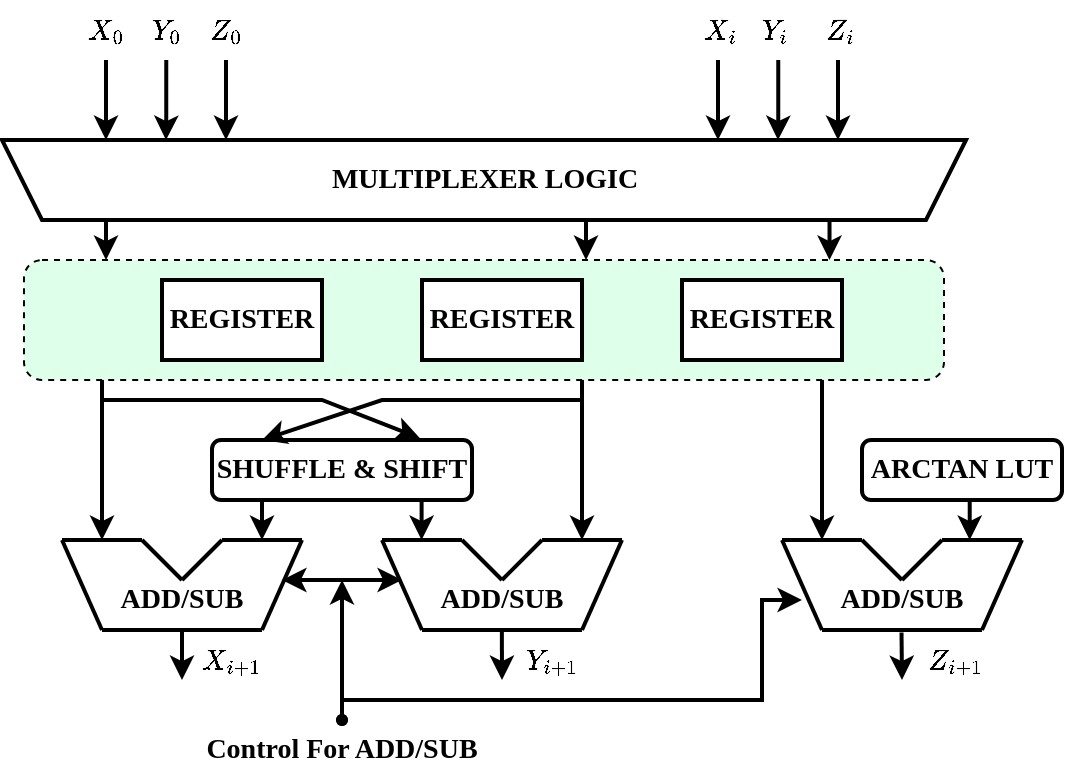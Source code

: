 <mxfile version="24.5.3" type="github">
  <diagram name="Page-1" id="ql6m_ZgaA60PkztiTODW">
    <mxGraphModel dx="875" dy="435" grid="1" gridSize="10" guides="1" tooltips="1" connect="1" arrows="1" fold="1" page="1" pageScale="1" pageWidth="827" pageHeight="1169" math="1" shadow="0">
      <root>
        <mxCell id="0" />
        <mxCell id="1" parent="0" />
        <mxCell id="_gMbThMDCobWxwOanba--158" value="" style="rounded=1;whiteSpace=wrap;html=1;dashed=1;fillColor=#DEFFE9;" vertex="1" parent="1">
          <mxGeometry x="121" y="210" width="460" height="60" as="geometry" />
        </mxCell>
        <mxCell id="_gMbThMDCobWxwOanba--1" value="" style="shape=trapezoid;perimeter=trapezoidPerimeter;whiteSpace=wrap;html=1;fixedSize=1;rotation=-180;strokeWidth=2;" vertex="1" parent="1">
          <mxGeometry x="110" y="150" width="482" height="40" as="geometry" />
        </mxCell>
        <mxCell id="_gMbThMDCobWxwOanba--4" value="" style="rounded=0;whiteSpace=wrap;html=1;strokeWidth=2;" vertex="1" parent="1">
          <mxGeometry x="190" y="220" width="80" height="40" as="geometry" />
        </mxCell>
        <mxCell id="_gMbThMDCobWxwOanba--5" value="" style="rounded=0;whiteSpace=wrap;html=1;strokeWidth=2;" vertex="1" parent="1">
          <mxGeometry x="320" y="220" width="80" height="40" as="geometry" />
        </mxCell>
        <mxCell id="_gMbThMDCobWxwOanba--6" value="" style="rounded=0;whiteSpace=wrap;html=1;strokeWidth=2;" vertex="1" parent="1">
          <mxGeometry x="450" y="220" width="80" height="40" as="geometry" />
        </mxCell>
        <mxCell id="_gMbThMDCobWxwOanba--7" value="" style="line;strokeWidth=2;html=1;" vertex="1" parent="1">
          <mxGeometry x="160" y="390" width="80" height="10" as="geometry" />
        </mxCell>
        <mxCell id="_gMbThMDCobWxwOanba--8" value="" style="endArrow=none;html=1;rounded=0;exitX=0;exitY=0.5;exitDx=0;exitDy=0;exitPerimeter=0;strokeWidth=2;" edge="1" parent="1" source="_gMbThMDCobWxwOanba--7">
          <mxGeometry width="50" height="50" relative="1" as="geometry">
            <mxPoint x="350" y="250" as="sourcePoint" />
            <mxPoint x="140" y="350" as="targetPoint" />
          </mxGeometry>
        </mxCell>
        <mxCell id="_gMbThMDCobWxwOanba--9" value="" style="endArrow=none;html=1;rounded=0;exitX=1;exitY=0.5;exitDx=0;exitDy=0;exitPerimeter=0;strokeWidth=2;" edge="1" parent="1" source="_gMbThMDCobWxwOanba--7">
          <mxGeometry width="50" height="50" relative="1" as="geometry">
            <mxPoint x="350" y="250" as="sourcePoint" />
            <mxPoint x="260" y="350" as="targetPoint" />
          </mxGeometry>
        </mxCell>
        <mxCell id="_gMbThMDCobWxwOanba--10" value="" style="endArrow=none;html=1;rounded=0;strokeWidth=2;" edge="1" parent="1">
          <mxGeometry width="50" height="50" relative="1" as="geometry">
            <mxPoint x="140" y="350" as="sourcePoint" />
            <mxPoint x="180" y="350" as="targetPoint" />
          </mxGeometry>
        </mxCell>
        <mxCell id="_gMbThMDCobWxwOanba--11" value="" style="endArrow=none;html=1;rounded=0;strokeWidth=2;" edge="1" parent="1">
          <mxGeometry width="50" height="50" relative="1" as="geometry">
            <mxPoint x="220" y="350" as="sourcePoint" />
            <mxPoint x="260" y="350" as="targetPoint" />
          </mxGeometry>
        </mxCell>
        <mxCell id="_gMbThMDCobWxwOanba--12" value="" style="endArrow=none;html=1;rounded=0;strokeWidth=2;" edge="1" parent="1">
          <mxGeometry width="50" height="50" relative="1" as="geometry">
            <mxPoint x="180" y="350" as="sourcePoint" />
            <mxPoint x="200" y="370" as="targetPoint" />
          </mxGeometry>
        </mxCell>
        <mxCell id="_gMbThMDCobWxwOanba--13" value="" style="endArrow=none;html=1;rounded=0;strokeWidth=2;" edge="1" parent="1">
          <mxGeometry width="50" height="50" relative="1" as="geometry">
            <mxPoint x="200" y="370" as="sourcePoint" />
            <mxPoint x="220" y="350" as="targetPoint" />
          </mxGeometry>
        </mxCell>
        <mxCell id="_gMbThMDCobWxwOanba--14" value="" style="line;strokeWidth=2;html=1;" vertex="1" parent="1">
          <mxGeometry x="320" y="390" width="80" height="10" as="geometry" />
        </mxCell>
        <mxCell id="_gMbThMDCobWxwOanba--15" value="" style="endArrow=none;html=1;rounded=0;exitX=0;exitY=0.5;exitDx=0;exitDy=0;exitPerimeter=0;strokeWidth=2;" edge="1" parent="1" source="_gMbThMDCobWxwOanba--14">
          <mxGeometry width="50" height="50" relative="1" as="geometry">
            <mxPoint x="510" y="250" as="sourcePoint" />
            <mxPoint x="300" y="350" as="targetPoint" />
          </mxGeometry>
        </mxCell>
        <mxCell id="_gMbThMDCobWxwOanba--16" value="" style="endArrow=none;html=1;rounded=0;exitX=1;exitY=0.5;exitDx=0;exitDy=0;exitPerimeter=0;strokeWidth=2;" edge="1" parent="1" source="_gMbThMDCobWxwOanba--14">
          <mxGeometry width="50" height="50" relative="1" as="geometry">
            <mxPoint x="510" y="250" as="sourcePoint" />
            <mxPoint x="420" y="350" as="targetPoint" />
          </mxGeometry>
        </mxCell>
        <mxCell id="_gMbThMDCobWxwOanba--17" value="" style="endArrow=none;html=1;rounded=0;strokeWidth=2;" edge="1" parent="1">
          <mxGeometry width="50" height="50" relative="1" as="geometry">
            <mxPoint x="300" y="350" as="sourcePoint" />
            <mxPoint x="340" y="350" as="targetPoint" />
          </mxGeometry>
        </mxCell>
        <mxCell id="_gMbThMDCobWxwOanba--18" value="" style="endArrow=none;html=1;rounded=0;strokeWidth=2;" edge="1" parent="1">
          <mxGeometry width="50" height="50" relative="1" as="geometry">
            <mxPoint x="380" y="350" as="sourcePoint" />
            <mxPoint x="420" y="350" as="targetPoint" />
          </mxGeometry>
        </mxCell>
        <mxCell id="_gMbThMDCobWxwOanba--19" value="" style="endArrow=none;html=1;rounded=0;strokeWidth=2;" edge="1" parent="1">
          <mxGeometry width="50" height="50" relative="1" as="geometry">
            <mxPoint x="340" y="350" as="sourcePoint" />
            <mxPoint x="360" y="370" as="targetPoint" />
          </mxGeometry>
        </mxCell>
        <mxCell id="_gMbThMDCobWxwOanba--20" value="" style="endArrow=none;html=1;rounded=0;strokeWidth=2;" edge="1" parent="1">
          <mxGeometry width="50" height="50" relative="1" as="geometry">
            <mxPoint x="360" y="370" as="sourcePoint" />
            <mxPoint x="380" y="350" as="targetPoint" />
          </mxGeometry>
        </mxCell>
        <mxCell id="_gMbThMDCobWxwOanba--21" value="" style="line;strokeWidth=2;html=1;" vertex="1" parent="1">
          <mxGeometry x="520" y="390" width="80" height="10" as="geometry" />
        </mxCell>
        <mxCell id="_gMbThMDCobWxwOanba--22" value="" style="endArrow=none;html=1;rounded=0;exitX=0;exitY=0.5;exitDx=0;exitDy=0;exitPerimeter=0;strokeWidth=2;" edge="1" parent="1" source="_gMbThMDCobWxwOanba--21">
          <mxGeometry width="50" height="50" relative="1" as="geometry">
            <mxPoint x="710" y="250" as="sourcePoint" />
            <mxPoint x="500" y="350" as="targetPoint" />
          </mxGeometry>
        </mxCell>
        <mxCell id="_gMbThMDCobWxwOanba--23" value="" style="endArrow=none;html=1;rounded=0;exitX=1;exitY=0.5;exitDx=0;exitDy=0;exitPerimeter=0;strokeWidth=2;" edge="1" parent="1" source="_gMbThMDCobWxwOanba--21">
          <mxGeometry width="50" height="50" relative="1" as="geometry">
            <mxPoint x="710" y="250" as="sourcePoint" />
            <mxPoint x="620" y="350" as="targetPoint" />
          </mxGeometry>
        </mxCell>
        <mxCell id="_gMbThMDCobWxwOanba--24" value="" style="endArrow=none;html=1;rounded=0;strokeWidth=2;" edge="1" parent="1">
          <mxGeometry width="50" height="50" relative="1" as="geometry">
            <mxPoint x="500" y="350" as="sourcePoint" />
            <mxPoint x="540" y="350" as="targetPoint" />
          </mxGeometry>
        </mxCell>
        <mxCell id="_gMbThMDCobWxwOanba--25" value="" style="endArrow=none;html=1;rounded=0;strokeWidth=2;" edge="1" parent="1">
          <mxGeometry width="50" height="50" relative="1" as="geometry">
            <mxPoint x="580" y="350" as="sourcePoint" />
            <mxPoint x="620" y="350" as="targetPoint" />
          </mxGeometry>
        </mxCell>
        <mxCell id="_gMbThMDCobWxwOanba--26" value="" style="endArrow=none;html=1;rounded=0;strokeWidth=2;" edge="1" parent="1">
          <mxGeometry width="50" height="50" relative="1" as="geometry">
            <mxPoint x="540" y="350" as="sourcePoint" />
            <mxPoint x="560" y="370" as="targetPoint" />
          </mxGeometry>
        </mxCell>
        <mxCell id="_gMbThMDCobWxwOanba--27" value="" style="endArrow=none;html=1;rounded=0;strokeWidth=2;" edge="1" parent="1">
          <mxGeometry width="50" height="50" relative="1" as="geometry">
            <mxPoint x="560" y="370" as="sourcePoint" />
            <mxPoint x="580" y="350" as="targetPoint" />
          </mxGeometry>
        </mxCell>
        <mxCell id="_gMbThMDCobWxwOanba--29" value="" style="rounded=1;whiteSpace=wrap;html=1;strokeWidth=2;" vertex="1" parent="1">
          <mxGeometry x="215" y="300" width="130" height="30" as="geometry" />
        </mxCell>
        <mxCell id="_gMbThMDCobWxwOanba--30" value="" style="rounded=1;whiteSpace=wrap;html=1;strokeWidth=2;" vertex="1" parent="1">
          <mxGeometry x="540" y="300" width="100" height="30" as="geometry" />
        </mxCell>
        <mxCell id="_gMbThMDCobWxwOanba--31" value="" style="endArrow=classic;html=1;rounded=0;strokeWidth=2;" edge="1" parent="1">
          <mxGeometry width="50" height="50" relative="1" as="geometry">
            <mxPoint x="160" y="270" as="sourcePoint" />
            <mxPoint x="160" y="350" as="targetPoint" />
          </mxGeometry>
        </mxCell>
        <mxCell id="_gMbThMDCobWxwOanba--32" value="" style="endArrow=classic;html=1;rounded=0;strokeWidth=2;" edge="1" parent="1">
          <mxGeometry width="50" height="50" relative="1" as="geometry">
            <mxPoint x="400" y="270" as="sourcePoint" />
            <mxPoint x="400" y="350" as="targetPoint" />
          </mxGeometry>
        </mxCell>
        <mxCell id="_gMbThMDCobWxwOanba--33" value="" style="endArrow=classic;html=1;rounded=0;entryX=0.5;entryY=0;entryDx=0;entryDy=0;strokeWidth=2;" edge="1" parent="1">
          <mxGeometry width="50" height="50" relative="1" as="geometry">
            <mxPoint x="400" y="280" as="sourcePoint" />
            <mxPoint x="240" y="300" as="targetPoint" />
            <Array as="points">
              <mxPoint x="300" y="280" />
            </Array>
          </mxGeometry>
        </mxCell>
        <mxCell id="_gMbThMDCobWxwOanba--34" value="" style="endArrow=classic;html=1;rounded=0;entryX=0.799;entryY=-0.032;entryDx=0;entryDy=0;strokeWidth=2;entryPerimeter=0;" edge="1" parent="1" target="_gMbThMDCobWxwOanba--29">
          <mxGeometry width="50" height="50" relative="1" as="geometry">
            <mxPoint x="160" y="280" as="sourcePoint" />
            <mxPoint x="360" y="250" as="targetPoint" />
            <Array as="points">
              <mxPoint x="270" y="280" />
            </Array>
          </mxGeometry>
        </mxCell>
        <mxCell id="_gMbThMDCobWxwOanba--35" value="" style="endArrow=classic;html=1;rounded=0;strokeWidth=2;" edge="1" parent="1">
          <mxGeometry width="50" height="50" relative="1" as="geometry">
            <mxPoint x="520" y="270" as="sourcePoint" />
            <mxPoint x="520" y="350" as="targetPoint" />
          </mxGeometry>
        </mxCell>
        <mxCell id="_gMbThMDCobWxwOanba--36" value="" style="endArrow=classic;html=1;rounded=0;exitX=0.5;exitY=1;exitDx=0;exitDy=0;strokeWidth=2;" edge="1" parent="1">
          <mxGeometry width="50" height="50" relative="1" as="geometry">
            <mxPoint x="240" y="330" as="sourcePoint" />
            <mxPoint x="240" y="350" as="targetPoint" />
          </mxGeometry>
        </mxCell>
        <mxCell id="_gMbThMDCobWxwOanba--37" value="" style="endArrow=classic;html=1;rounded=0;exitX=0.5;exitY=1;exitDx=0;exitDy=0;strokeWidth=2;" edge="1" parent="1">
          <mxGeometry width="50" height="50" relative="1" as="geometry">
            <mxPoint x="319.8" y="330" as="sourcePoint" />
            <mxPoint x="319.8" y="350" as="targetPoint" />
          </mxGeometry>
        </mxCell>
        <mxCell id="_gMbThMDCobWxwOanba--38" value="" style="endArrow=classic;html=1;rounded=0;exitX=0.5;exitY=1;exitDx=0;exitDy=0;strokeWidth=2;" edge="1" parent="1">
          <mxGeometry width="50" height="50" relative="1" as="geometry">
            <mxPoint x="593.86" y="330" as="sourcePoint" />
            <mxPoint x="593.86" y="350" as="targetPoint" />
          </mxGeometry>
        </mxCell>
        <mxCell id="_gMbThMDCobWxwOanba--42" value="" style="endArrow=classic;html=1;rounded=1;entryX=0.826;entryY=1;entryDx=0;entryDy=0;entryPerimeter=0;curved=0;strokeWidth=2;" edge="1" parent="1">
          <mxGeometry width="50" height="50" relative="1" as="geometry">
            <mxPoint x="192.13" y="110" as="sourcePoint" />
            <mxPoint x="191.998" y="150" as="targetPoint" />
            <Array as="points">
              <mxPoint x="192.13" y="130" />
              <mxPoint x="192.13" y="140" />
            </Array>
          </mxGeometry>
        </mxCell>
        <mxCell id="_gMbThMDCobWxwOanba--43" value="" style="endArrow=classic;html=1;rounded=1;entryX=0.75;entryY=1;entryDx=0;entryDy=0;curved=0;strokeWidth=2;" edge="1" parent="1">
          <mxGeometry width="50" height="50" relative="1" as="geometry">
            <mxPoint x="162" y="110" as="sourcePoint" />
            <mxPoint x="162.0" y="150" as="targetPoint" />
            <Array as="points">
              <mxPoint x="162" y="130" />
            </Array>
          </mxGeometry>
        </mxCell>
        <mxCell id="_gMbThMDCobWxwOanba--44" value="" style="endArrow=classic;html=1;rounded=0;entryX=0.5;entryY=0;entryDx=0;entryDy=0;strokeWidth=2;" edge="1" parent="1">
          <mxGeometry width="50" height="50" relative="1" as="geometry">
            <mxPoint x="162" y="190" as="sourcePoint" />
            <mxPoint x="162" y="210" as="targetPoint" />
            <Array as="points" />
          </mxGeometry>
        </mxCell>
        <mxCell id="_gMbThMDCobWxwOanba--45" value="" style="endArrow=classic;html=1;rounded=0;entryX=0.5;entryY=0;entryDx=0;entryDy=0;exitX=0.5;exitY=0;exitDx=0;exitDy=0;strokeWidth=2;" edge="1" parent="1">
          <mxGeometry width="50" height="50" relative="1" as="geometry">
            <mxPoint x="402" y="190" as="sourcePoint" />
            <mxPoint x="402" y="210" as="targetPoint" />
          </mxGeometry>
        </mxCell>
        <mxCell id="_gMbThMDCobWxwOanba--46" value="" style="endArrow=classic;html=1;rounded=0;entryX=0.5;entryY=0;entryDx=0;entryDy=0;exitX=0.5;exitY=0;exitDx=0;exitDy=0;strokeWidth=2;" edge="1" parent="1">
          <mxGeometry width="50" height="50" relative="1" as="geometry">
            <mxPoint x="523.76" y="190" as="sourcePoint" />
            <mxPoint x="523.76" y="210" as="targetPoint" />
          </mxGeometry>
        </mxCell>
        <mxCell id="_gMbThMDCobWxwOanba--47" value="" style="endArrow=classic;startArrow=classic;html=1;rounded=0;strokeWidth=2;" edge="1" parent="1">
          <mxGeometry width="50" height="50" relative="1" as="geometry">
            <mxPoint x="250" y="370" as="sourcePoint" />
            <mxPoint x="310" y="370" as="targetPoint" />
          </mxGeometry>
        </mxCell>
        <mxCell id="_gMbThMDCobWxwOanba--48" value="" style="endArrow=classic;html=1;rounded=0;strokeWidth=2;" edge="1" parent="1">
          <mxGeometry width="50" height="50" relative="1" as="geometry">
            <mxPoint x="280" y="440" as="sourcePoint" />
            <mxPoint x="280" y="370" as="targetPoint" />
          </mxGeometry>
        </mxCell>
        <mxCell id="_gMbThMDCobWxwOanba--49" value="" style="endArrow=classic;html=1;rounded=0;strokeWidth=2;" edge="1" parent="1">
          <mxGeometry width="50" height="50" relative="1" as="geometry">
            <mxPoint x="280" y="430" as="sourcePoint" />
            <mxPoint x="510" y="380" as="targetPoint" />
            <Array as="points">
              <mxPoint x="490" y="430" />
              <mxPoint x="490" y="380" />
            </Array>
          </mxGeometry>
        </mxCell>
        <mxCell id="_gMbThMDCobWxwOanba--50" value="\(X_0\)" style="text;html=1;align=center;verticalAlign=middle;whiteSpace=wrap;rounded=0;" vertex="1" parent="1">
          <mxGeometry x="147" y="80" width="30" height="30" as="geometry" />
        </mxCell>
        <mxCell id="_gMbThMDCobWxwOanba--51" value="\(Y_0\)" style="text;html=1;align=center;verticalAlign=middle;whiteSpace=wrap;rounded=0;" vertex="1" parent="1">
          <mxGeometry x="177" y="80" width="30" height="30" as="geometry" />
        </mxCell>
        <mxCell id="_gMbThMDCobWxwOanba--52" value="&lt;font style=&quot;font-size: 14px;&quot; face=&quot;Times New Roman&quot;&gt;&lt;b&gt;REGISTER&lt;/b&gt;&lt;/font&gt;" style="text;html=1;align=center;verticalAlign=middle;whiteSpace=wrap;rounded=0;" vertex="1" parent="1">
          <mxGeometry x="190" y="230" width="80" height="20" as="geometry" />
        </mxCell>
        <mxCell id="_gMbThMDCobWxwOanba--53" value="&lt;font style=&quot;font-size: 14px;&quot; face=&quot;Times New Roman&quot;&gt;&lt;b&gt;REGISTER&lt;/b&gt;&lt;/font&gt;" style="text;html=1;align=center;verticalAlign=middle;whiteSpace=wrap;rounded=0;" vertex="1" parent="1">
          <mxGeometry x="320" y="230" width="80" height="20" as="geometry" />
        </mxCell>
        <mxCell id="_gMbThMDCobWxwOanba--54" value="&lt;font style=&quot;font-size: 14px;&quot; face=&quot;Times New Roman&quot;&gt;&lt;b&gt;REGISTER&lt;/b&gt;&lt;/font&gt;" style="text;html=1;align=center;verticalAlign=middle;whiteSpace=wrap;rounded=0;" vertex="1" parent="1">
          <mxGeometry x="450" y="230" width="80" height="20" as="geometry" />
        </mxCell>
        <mxCell id="_gMbThMDCobWxwOanba--55" value="&lt;font style=&quot;font-size: 14px;&quot; face=&quot;Times New Roman&quot;&gt;&lt;b&gt;MULTIPLEXER LOGIC&lt;/b&gt;&lt;/font&gt;" style="text;html=1;align=center;verticalAlign=middle;whiteSpace=wrap;rounded=0;" vertex="1" parent="1">
          <mxGeometry x="268.5" y="155" width="165" height="30" as="geometry" />
        </mxCell>
        <mxCell id="_gMbThMDCobWxwOanba--60" value="\(X_{i+1}\)" style="text;html=1;align=center;verticalAlign=middle;whiteSpace=wrap;rounded=0;" vertex="1" parent="1">
          <mxGeometry x="209" y="400" width="31" height="20" as="geometry" />
        </mxCell>
        <mxCell id="_gMbThMDCobWxwOanba--61" value="\(Y_{i+1}\)" style="text;html=1;align=center;verticalAlign=middle;whiteSpace=wrap;rounded=0;" vertex="1" parent="1">
          <mxGeometry x="370" y="400" width="30" height="20" as="geometry" />
        </mxCell>
        <mxCell id="_gMbThMDCobWxwOanba--62" value="\(Z_{i+1}\)" style="text;html=1;align=center;verticalAlign=middle;whiteSpace=wrap;rounded=0;" vertex="1" parent="1">
          <mxGeometry x="574" y="400" width="26" height="20" as="geometry" />
        </mxCell>
        <mxCell id="_gMbThMDCobWxwOanba--63" value="\(X_{i}\)" style="text;html=1;align=center;verticalAlign=middle;whiteSpace=wrap;rounded=0;" vertex="1" parent="1">
          <mxGeometry x="454" y="80" width="30" height="30" as="geometry" />
        </mxCell>
        <mxCell id="_gMbThMDCobWxwOanba--64" value="\(Y_{i}\)" style="text;html=1;align=center;verticalAlign=middle;whiteSpace=wrap;rounded=0;" vertex="1" parent="1">
          <mxGeometry x="484" y="80" width="26" height="30" as="geometry" />
        </mxCell>
        <mxCell id="_gMbThMDCobWxwOanba--65" value="" style="endArrow=classic;html=1;rounded=1;entryX=0.75;entryY=1;entryDx=0;entryDy=0;curved=0;strokeWidth=2;" edge="1" parent="1">
          <mxGeometry width="50" height="50" relative="1" as="geometry">
            <mxPoint x="222.0" y="110" as="sourcePoint" />
            <mxPoint x="222.0" y="150" as="targetPoint" />
            <Array as="points">
              <mxPoint x="222.0" y="130" />
            </Array>
          </mxGeometry>
        </mxCell>
        <mxCell id="_gMbThMDCobWxwOanba--66" value="\(Z_0\)" style="text;html=1;align=center;verticalAlign=middle;whiteSpace=wrap;rounded=0;" vertex="1" parent="1">
          <mxGeometry x="208" y="80" width="28" height="30" as="geometry" />
        </mxCell>
        <mxCell id="_gMbThMDCobWxwOanba--67" value="\(Z_{i}\)" style="text;html=1;align=center;verticalAlign=middle;whiteSpace=wrap;rounded=0;" vertex="1" parent="1">
          <mxGeometry x="516" y="80" width="26" height="30" as="geometry" />
        </mxCell>
        <mxCell id="_gMbThMDCobWxwOanba--69" value="&lt;font style=&quot;font-size: 14px;&quot; face=&quot;Times New Roman&quot;&gt;&lt;b&gt;ADD/SUB&lt;/b&gt;&lt;/font&gt;" style="text;html=1;align=center;verticalAlign=middle;whiteSpace=wrap;rounded=0;" vertex="1" parent="1">
          <mxGeometry x="170" y="370" width="60" height="20" as="geometry" />
        </mxCell>
        <mxCell id="_gMbThMDCobWxwOanba--70" value="&lt;font style=&quot;font-size: 14px;&quot; face=&quot;Times New Roman&quot;&gt;&lt;b&gt;ADD/SUB&lt;/b&gt;&lt;/font&gt;" style="text;html=1;align=center;verticalAlign=middle;whiteSpace=wrap;rounded=0;" vertex="1" parent="1">
          <mxGeometry x="330" y="370" width="60" height="20" as="geometry" />
        </mxCell>
        <mxCell id="_gMbThMDCobWxwOanba--71" value="&lt;font style=&quot;font-size: 14px;&quot; face=&quot;Times New Roman&quot;&gt;&lt;b&gt;ADD/SUB&lt;/b&gt;&lt;/font&gt;" style="text;html=1;align=center;verticalAlign=middle;whiteSpace=wrap;rounded=0;" vertex="1" parent="1">
          <mxGeometry x="530" y="370" width="60" height="20" as="geometry" />
        </mxCell>
        <mxCell id="_gMbThMDCobWxwOanba--72" value="" style="shape=waypoint;sketch=0;fillStyle=solid;size=6;pointerEvents=1;points=[];fillColor=none;resizable=0;rotatable=0;perimeter=centerPerimeter;snapToPoint=1;" vertex="1" parent="1">
          <mxGeometry x="270" y="430" width="20" height="20" as="geometry" />
        </mxCell>
        <mxCell id="_gMbThMDCobWxwOanba--76" value="&lt;font style=&quot;font-size: 14px;&quot; face=&quot;Times New Roman&quot;&gt;&lt;b&gt;Control For ADD/SUB&lt;/b&gt;&lt;/font&gt;" style="text;html=1;align=center;verticalAlign=middle;whiteSpace=wrap;rounded=0;" vertex="1" parent="1">
          <mxGeometry x="195" y="440" width="170" height="30" as="geometry" />
        </mxCell>
        <mxCell id="_gMbThMDCobWxwOanba--77" value="" style="shape=waypoint;sketch=0;fillStyle=solid;size=6;pointerEvents=1;points=[];fillColor=none;resizable=0;rotatable=0;perimeter=centerPerimeter;snapToPoint=1;" vertex="1" parent="1">
          <mxGeometry x="270" y="430" width="20" height="20" as="geometry" />
        </mxCell>
        <mxCell id="_gMbThMDCobWxwOanba--146" value="" style="endArrow=classic;html=1;rounded=1;entryX=0.826;entryY=1;entryDx=0;entryDy=0;entryPerimeter=0;curved=0;strokeWidth=2;" edge="1" parent="1">
          <mxGeometry width="50" height="50" relative="1" as="geometry">
            <mxPoint x="498.13" y="110" as="sourcePoint" />
            <mxPoint x="497.998" y="150" as="targetPoint" />
            <Array as="points">
              <mxPoint x="498.13" y="130" />
              <mxPoint x="498.13" y="140" />
            </Array>
          </mxGeometry>
        </mxCell>
        <mxCell id="_gMbThMDCobWxwOanba--147" value="" style="endArrow=classic;html=1;rounded=1;entryX=0.75;entryY=1;entryDx=0;entryDy=0;curved=0;strokeWidth=2;" edge="1" parent="1">
          <mxGeometry width="50" height="50" relative="1" as="geometry">
            <mxPoint x="468" y="110" as="sourcePoint" />
            <mxPoint x="468.0" y="150" as="targetPoint" />
            <Array as="points">
              <mxPoint x="468" y="130" />
            </Array>
          </mxGeometry>
        </mxCell>
        <mxCell id="_gMbThMDCobWxwOanba--150" value="" style="endArrow=classic;html=1;rounded=1;entryX=0.75;entryY=1;entryDx=0;entryDy=0;curved=0;strokeWidth=2;" edge="1" parent="1">
          <mxGeometry width="50" height="50" relative="1" as="geometry">
            <mxPoint x="528" y="110" as="sourcePoint" />
            <mxPoint x="528" y="150" as="targetPoint" />
            <Array as="points">
              <mxPoint x="528" y="130" />
            </Array>
          </mxGeometry>
        </mxCell>
        <mxCell id="_gMbThMDCobWxwOanba--152" value="&lt;font style=&quot;font-size: 14px;&quot; face=&quot;Times New Roman&quot;&gt;&lt;b&gt;SHUFFLE &amp;amp; SHIFT&lt;/b&gt;&lt;/font&gt;" style="text;html=1;align=center;verticalAlign=middle;whiteSpace=wrap;rounded=0;" vertex="1" parent="1">
          <mxGeometry x="210" y="300" width="140" height="30" as="geometry" />
        </mxCell>
        <mxCell id="_gMbThMDCobWxwOanba--153" value="&lt;font style=&quot;font-size: 14px;&quot; face=&quot;Times New Roman&quot;&gt;&lt;b&gt;ARCTAN LUT&lt;/b&gt;&lt;/font&gt;" style="text;html=1;align=center;verticalAlign=middle;whiteSpace=wrap;rounded=0;" vertex="1" parent="1">
          <mxGeometry x="543" y="300" width="94" height="30" as="geometry" />
        </mxCell>
        <mxCell id="_gMbThMDCobWxwOanba--154" value="" style="endArrow=classic;html=1;rounded=0;strokeWidth=2;" edge="1" parent="1">
          <mxGeometry width="50" height="50" relative="1" as="geometry">
            <mxPoint x="200" y="395" as="sourcePoint" />
            <mxPoint x="200" y="420" as="targetPoint" />
          </mxGeometry>
        </mxCell>
        <mxCell id="_gMbThMDCobWxwOanba--155" value="" style="endArrow=classic;html=1;rounded=0;strokeWidth=2;exitX=0.499;exitY=0.453;exitDx=0;exitDy=0;exitPerimeter=0;" edge="1" parent="1" source="_gMbThMDCobWxwOanba--14">
          <mxGeometry width="50" height="50" relative="1" as="geometry">
            <mxPoint x="360" y="400" as="sourcePoint" />
            <mxPoint x="360" y="420" as="targetPoint" />
          </mxGeometry>
        </mxCell>
        <mxCell id="_gMbThMDCobWxwOanba--156" value="" style="endArrow=classic;html=1;rounded=0;strokeWidth=2;exitX=0.497;exitY=0.621;exitDx=0;exitDy=0;exitPerimeter=0;" edge="1" parent="1" source="_gMbThMDCobWxwOanba--21">
          <mxGeometry width="50" height="50" relative="1" as="geometry">
            <mxPoint x="559.88" y="400" as="sourcePoint" />
            <mxPoint x="560" y="420" as="targetPoint" />
          </mxGeometry>
        </mxCell>
      </root>
    </mxGraphModel>
  </diagram>
</mxfile>
